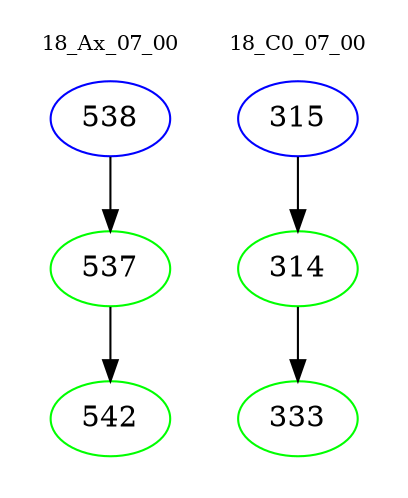 digraph{
subgraph cluster_0 {
color = white
label = "18_Ax_07_00";
fontsize=10;
T0_538 [label="538", color="blue"]
T0_538 -> T0_537 [color="black"]
T0_537 [label="537", color="green"]
T0_537 -> T0_542 [color="black"]
T0_542 [label="542", color="green"]
}
subgraph cluster_1 {
color = white
label = "18_C0_07_00";
fontsize=10;
T1_315 [label="315", color="blue"]
T1_315 -> T1_314 [color="black"]
T1_314 [label="314", color="green"]
T1_314 -> T1_333 [color="black"]
T1_333 [label="333", color="green"]
}
}
